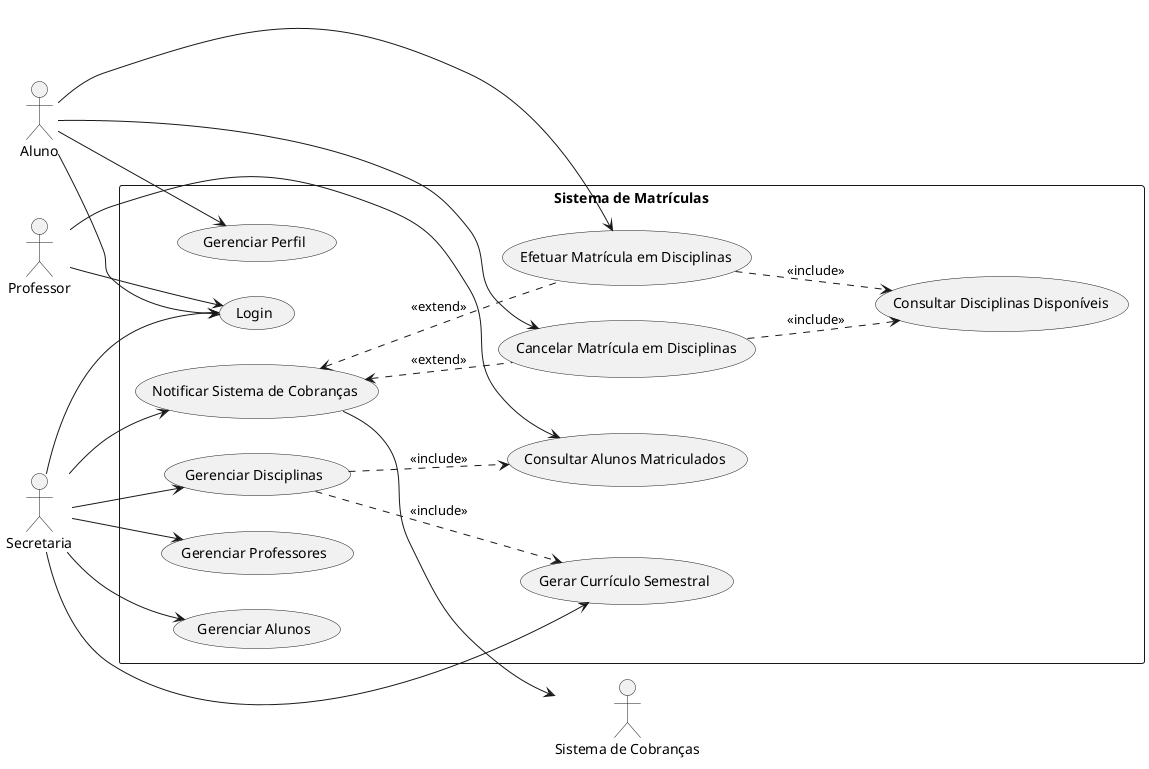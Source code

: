 @startuml
left to right direction

actor "Aluno" as aluno
actor "Professor" as professor
actor "Secretaria" as secretaria
actor "Sistema de Cobranças" as cobrancas

rectangle "Sistema de Matrículas" {
    usecase "Login" as UC1
    usecase "Gerenciar Perfil" as UC2
    usecase "Efetuar Matrícula em Disciplinas" as UC3
    usecase "Cancelar Matrícula em Disciplinas" as UC4
    usecase "Consultar Disciplinas Disponíveis" as UC5
    usecase "Consultar Alunos Matriculados" as UC6
    usecase "Gerenciar Disciplinas" as UC7
    usecase "Gerenciar Professores" as UC8
    usecase "Gerenciar Alunos" as UC9
    usecase "Gerar Currículo Semestral" as UC10
    usecase "Notificar Sistema de Cobranças" as UC11
}

aluno --> UC1
aluno --> UC2
aluno --> UC3
aluno --> UC4

professor --> UC1
professor --> UC6

secretaria --> UC1
secretaria --> UC7
secretaria --> UC8
secretaria --> UC9
secretaria --> UC10
secretaria --> UC11

UC11 --> cobrancas

UC3 ..> UC5 : <<include>>
UC4 ..> UC5 : <<include>>
UC7 ..> UC10 : <<include>>
UC7 ..> UC6 : <<include>>
UC11 <.. UC3 : <<extend>>
UC11 <.. UC4 : <<extend>>

@enduml